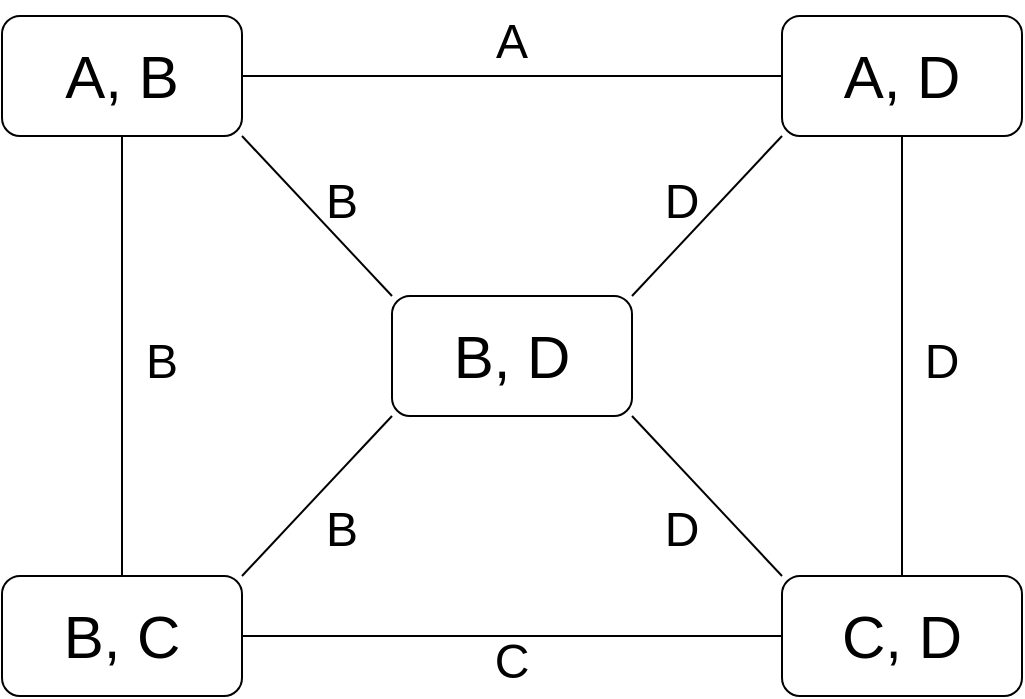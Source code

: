 <mxfile version="15.7.0" type="device"><diagram id="tqFdc6ZNQBSnWA4ASs3M" name="Page-1"><mxGraphModel dx="1102" dy="525" grid="1" gridSize="10" guides="1" tooltips="1" connect="1" arrows="1" fold="1" page="1" pageScale="1" pageWidth="600" pageHeight="450" math="0" shadow="0"><root><mxCell id="0"/><mxCell id="1" parent="0"/><mxCell id="yDjuyGhQjpmhX8puUv4l-1" value="&lt;font style=&quot;font-size: 30px&quot;&gt;A, B&lt;/font&gt;" style="rounded=1;whiteSpace=wrap;html=1;" vertex="1" parent="1"><mxGeometry x="45" y="55" width="120" height="60" as="geometry"/></mxCell><mxCell id="yDjuyGhQjpmhX8puUv4l-2" value="&lt;font style=&quot;font-size: 30px&quot;&gt;B, C&lt;/font&gt;" style="rounded=1;whiteSpace=wrap;html=1;" vertex="1" parent="1"><mxGeometry x="45" y="335" width="120" height="60" as="geometry"/></mxCell><mxCell id="yDjuyGhQjpmhX8puUv4l-3" style="edgeStyle=none;rounded=0;orthogonalLoop=1;jettySize=auto;html=1;entryX=0.5;entryY=0;entryDx=0;entryDy=0;fontSize=30;endArrow=none;endFill=0;exitX=0.5;exitY=1;exitDx=0;exitDy=0;" edge="1" parent="1" source="yDjuyGhQjpmhX8puUv4l-1" target="yDjuyGhQjpmhX8puUv4l-2"><mxGeometry relative="1" as="geometry"><mxPoint x="135" y="125" as="sourcePoint"/><mxPoint x="135" y="205" as="targetPoint"/></mxGeometry></mxCell><mxCell id="yDjuyGhQjpmhX8puUv4l-4" value="&lt;font style=&quot;font-size: 24px&quot;&gt;B&lt;/font&gt;" style="text;html=1;strokeColor=none;fillColor=none;align=center;verticalAlign=middle;whiteSpace=wrap;rounded=0;fontSize=30;" vertex="1" parent="1"><mxGeometry x="85" y="215" width="80" height="20" as="geometry"/></mxCell><mxCell id="yDjuyGhQjpmhX8puUv4l-5" value="&lt;font style=&quot;font-size: 30px&quot;&gt;A, D&lt;/font&gt;" style="rounded=1;whiteSpace=wrap;html=1;" vertex="1" parent="1"><mxGeometry x="435" y="55" width="120" height="60" as="geometry"/></mxCell><mxCell id="yDjuyGhQjpmhX8puUv4l-6" value="&lt;font style=&quot;font-size: 30px&quot;&gt;C, D&lt;/font&gt;" style="rounded=1;whiteSpace=wrap;html=1;" vertex="1" parent="1"><mxGeometry x="435" y="335" width="120" height="60" as="geometry"/></mxCell><mxCell id="yDjuyGhQjpmhX8puUv4l-7" value="&lt;font style=&quot;font-size: 24px&quot;&gt;D&lt;/font&gt;" style="text;html=1;strokeColor=none;fillColor=none;align=center;verticalAlign=middle;whiteSpace=wrap;rounded=0;fontSize=30;" vertex="1" parent="1"><mxGeometry x="475" y="215" width="80" height="20" as="geometry"/></mxCell><mxCell id="yDjuyGhQjpmhX8puUv4l-8" style="edgeStyle=none;rounded=0;orthogonalLoop=1;jettySize=auto;html=1;entryX=0.5;entryY=0;entryDx=0;entryDy=0;fontSize=30;endArrow=none;endFill=0;exitX=0.5;exitY=1;exitDx=0;exitDy=0;" edge="1" parent="1" source="yDjuyGhQjpmhX8puUv4l-5" target="yDjuyGhQjpmhX8puUv4l-6"><mxGeometry relative="1" as="geometry"><mxPoint x="494.5" y="125" as="sourcePoint"/><mxPoint x="494.5" y="225" as="targetPoint"/></mxGeometry></mxCell><mxCell id="yDjuyGhQjpmhX8puUv4l-9" style="edgeStyle=none;rounded=0;orthogonalLoop=1;jettySize=auto;html=1;entryX=1;entryY=0.5;entryDx=0;entryDy=0;fontSize=30;endArrow=none;endFill=0;exitX=0;exitY=0.5;exitDx=0;exitDy=0;" edge="1" parent="1" source="yDjuyGhQjpmhX8puUv4l-5" target="yDjuyGhQjpmhX8puUv4l-1"><mxGeometry relative="1" as="geometry"><mxPoint x="125" y="135" as="sourcePoint"/><mxPoint x="125" y="235" as="targetPoint"/></mxGeometry></mxCell><mxCell id="yDjuyGhQjpmhX8puUv4l-10" style="edgeStyle=none;rounded=0;orthogonalLoop=1;jettySize=auto;html=1;fontSize=30;endArrow=none;endFill=0;exitX=0;exitY=0.5;exitDx=0;exitDy=0;entryX=1;entryY=0.5;entryDx=0;entryDy=0;" edge="1" parent="1" source="yDjuyGhQjpmhX8puUv4l-6" target="yDjuyGhQjpmhX8puUv4l-2"><mxGeometry relative="1" as="geometry"><mxPoint x="135" y="265" as="sourcePoint"/><mxPoint x="195" y="335" as="targetPoint"/></mxGeometry></mxCell><mxCell id="yDjuyGhQjpmhX8puUv4l-12" value="&lt;font style=&quot;font-size: 24px&quot;&gt;A&lt;/font&gt;" style="text;html=1;strokeColor=none;fillColor=none;align=center;verticalAlign=middle;whiteSpace=wrap;rounded=0;fontSize=30;" vertex="1" parent="1"><mxGeometry x="260" y="55" width="80" height="20" as="geometry"/></mxCell><mxCell id="yDjuyGhQjpmhX8puUv4l-13" value="&lt;font style=&quot;font-size: 24px&quot;&gt;C&lt;/font&gt;" style="text;html=1;strokeColor=none;fillColor=none;align=center;verticalAlign=middle;whiteSpace=wrap;rounded=0;fontSize=30;" vertex="1" parent="1"><mxGeometry x="260" y="365" width="80" height="20" as="geometry"/></mxCell><mxCell id="yDjuyGhQjpmhX8puUv4l-15" value="&lt;font style=&quot;font-size: 30px&quot;&gt;B, D&lt;/font&gt;" style="rounded=1;whiteSpace=wrap;html=1;" vertex="1" parent="1"><mxGeometry x="240" y="195" width="120" height="60" as="geometry"/></mxCell><mxCell id="yDjuyGhQjpmhX8puUv4l-16" style="edgeStyle=none;rounded=0;orthogonalLoop=1;jettySize=auto;html=1;fontSize=30;endArrow=none;endFill=0;exitX=0;exitY=0;exitDx=0;exitDy=0;entryX=1;entryY=1;entryDx=0;entryDy=0;" edge="1" parent="1" source="yDjuyGhQjpmhX8puUv4l-15" target="yDjuyGhQjpmhX8puUv4l-1"><mxGeometry relative="1" as="geometry"><mxPoint x="445" y="95" as="sourcePoint"/><mxPoint x="185" y="85" as="targetPoint"/></mxGeometry></mxCell><mxCell id="yDjuyGhQjpmhX8puUv4l-17" style="edgeStyle=none;rounded=0;orthogonalLoop=1;jettySize=auto;html=1;entryX=1;entryY=0;entryDx=0;entryDy=0;fontSize=30;endArrow=none;endFill=0;exitX=0;exitY=1;exitDx=0;exitDy=0;" edge="1" parent="1" source="yDjuyGhQjpmhX8puUv4l-15" target="yDjuyGhQjpmhX8puUv4l-2"><mxGeometry relative="1" as="geometry"><mxPoint x="455" y="105" as="sourcePoint"/><mxPoint x="185" y="105" as="targetPoint"/></mxGeometry></mxCell><mxCell id="yDjuyGhQjpmhX8puUv4l-18" style="edgeStyle=none;rounded=0;orthogonalLoop=1;jettySize=auto;html=1;entryX=1;entryY=1;entryDx=0;entryDy=0;fontSize=30;endArrow=none;endFill=0;exitX=0;exitY=0;exitDx=0;exitDy=0;" edge="1" parent="1" source="yDjuyGhQjpmhX8puUv4l-6" target="yDjuyGhQjpmhX8puUv4l-15"><mxGeometry relative="1" as="geometry"><mxPoint x="465" y="115" as="sourcePoint"/><mxPoint x="195" y="115" as="targetPoint"/></mxGeometry></mxCell><mxCell id="yDjuyGhQjpmhX8puUv4l-19" style="edgeStyle=none;rounded=0;orthogonalLoop=1;jettySize=auto;html=1;entryX=1;entryY=0;entryDx=0;entryDy=0;fontSize=30;endArrow=none;endFill=0;exitX=0;exitY=1;exitDx=0;exitDy=0;" edge="1" parent="1" source="yDjuyGhQjpmhX8puUv4l-5" target="yDjuyGhQjpmhX8puUv4l-15"><mxGeometry relative="1" as="geometry"><mxPoint x="475" y="125" as="sourcePoint"/><mxPoint x="205" y="125" as="targetPoint"/></mxGeometry></mxCell><mxCell id="yDjuyGhQjpmhX8puUv4l-20" value="&lt;font style=&quot;font-size: 24px&quot;&gt;B&lt;/font&gt;" style="text;html=1;strokeColor=none;fillColor=none;align=center;verticalAlign=middle;whiteSpace=wrap;rounded=0;fontSize=30;" vertex="1" parent="1"><mxGeometry x="175" y="135" width="80" height="20" as="geometry"/></mxCell><mxCell id="yDjuyGhQjpmhX8puUv4l-21" value="&lt;font style=&quot;font-size: 24px&quot;&gt;B&lt;/font&gt;" style="text;html=1;strokeColor=none;fillColor=none;align=center;verticalAlign=middle;whiteSpace=wrap;rounded=0;fontSize=30;" vertex="1" parent="1"><mxGeometry x="175" y="298.5" width="80" height="20" as="geometry"/></mxCell><mxCell id="yDjuyGhQjpmhX8puUv4l-22" value="&lt;font style=&quot;font-size: 24px&quot;&gt;D&lt;/font&gt;" style="text;html=1;strokeColor=none;fillColor=none;align=center;verticalAlign=middle;whiteSpace=wrap;rounded=0;fontSize=30;" vertex="1" parent="1"><mxGeometry x="345" y="135" width="80" height="20" as="geometry"/></mxCell><mxCell id="yDjuyGhQjpmhX8puUv4l-23" value="&lt;font style=&quot;font-size: 24px&quot;&gt;D&lt;/font&gt;" style="text;html=1;strokeColor=none;fillColor=none;align=center;verticalAlign=middle;whiteSpace=wrap;rounded=0;fontSize=30;" vertex="1" parent="1"><mxGeometry x="345" y="299" width="80" height="20" as="geometry"/></mxCell></root></mxGraphModel></diagram></mxfile>